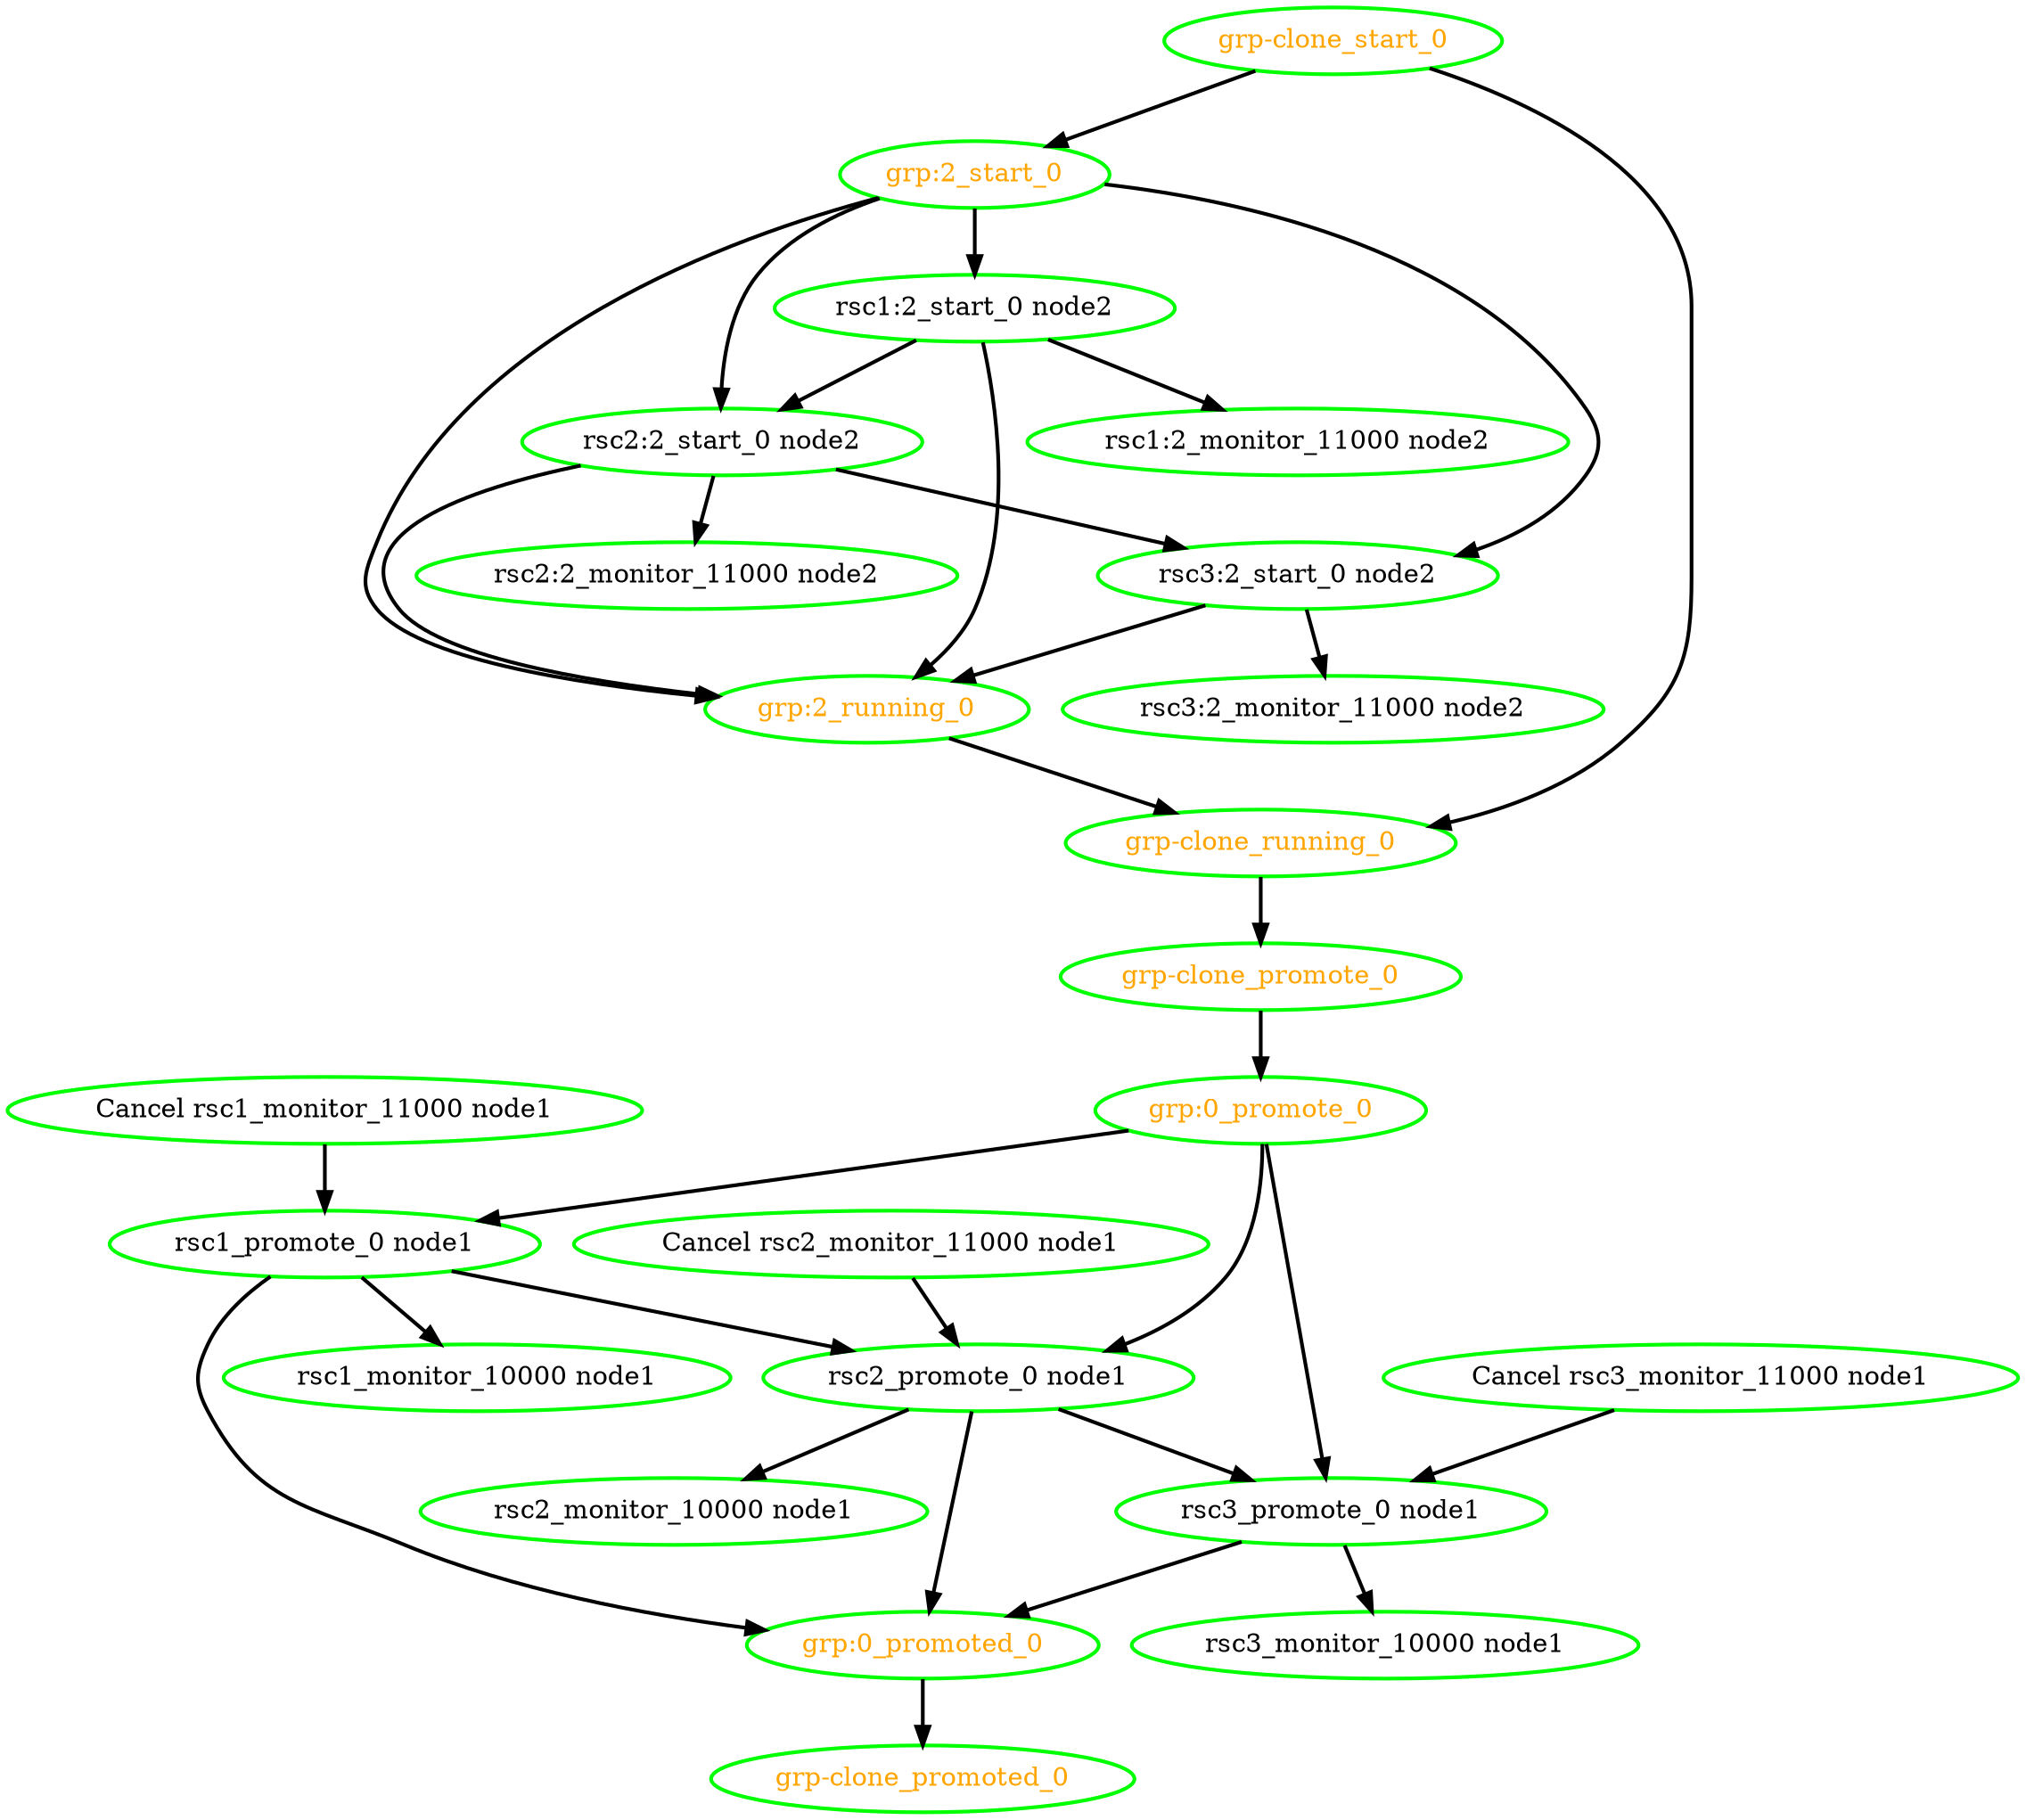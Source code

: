  digraph "g" {
"Cancel rsc1_monitor_11000 node1" -> "rsc1_promote_0 node1" [ style = bold]
"Cancel rsc1_monitor_11000 node1" [ style=bold color="green" fontcolor="black"]
"Cancel rsc2_monitor_11000 node1" -> "rsc2_promote_0 node1" [ style = bold]
"Cancel rsc2_monitor_11000 node1" [ style=bold color="green" fontcolor="black"]
"Cancel rsc3_monitor_11000 node1" -> "rsc3_promote_0 node1" [ style = bold]
"Cancel rsc3_monitor_11000 node1" [ style=bold color="green" fontcolor="black"]
"grp-clone_promote_0" -> "grp:0_promote_0" [ style = bold]
"grp-clone_promote_0" [ style=bold color="green" fontcolor="orange"]
"grp-clone_promoted_0" [ style=bold color="green" fontcolor="orange"]
"grp-clone_running_0" -> "grp-clone_promote_0" [ style = bold]
"grp-clone_running_0" [ style=bold color="green" fontcolor="orange"]
"grp-clone_start_0" -> "grp-clone_running_0" [ style = bold]
"grp-clone_start_0" -> "grp:2_start_0" [ style = bold]
"grp-clone_start_0" [ style=bold color="green" fontcolor="orange"]
"grp:0_promote_0" -> "rsc1_promote_0 node1" [ style = bold]
"grp:0_promote_0" -> "rsc2_promote_0 node1" [ style = bold]
"grp:0_promote_0" -> "rsc3_promote_0 node1" [ style = bold]
"grp:0_promote_0" [ style=bold color="green" fontcolor="orange"]
"grp:0_promoted_0" -> "grp-clone_promoted_0" [ style = bold]
"grp:0_promoted_0" [ style=bold color="green" fontcolor="orange"]
"grp:2_running_0" -> "grp-clone_running_0" [ style = bold]
"grp:2_running_0" [ style=bold color="green" fontcolor="orange"]
"grp:2_start_0" -> "grp:2_running_0" [ style = bold]
"grp:2_start_0" -> "rsc1:2_start_0 node2" [ style = bold]
"grp:2_start_0" -> "rsc2:2_start_0 node2" [ style = bold]
"grp:2_start_0" -> "rsc3:2_start_0 node2" [ style = bold]
"grp:2_start_0" [ style=bold color="green" fontcolor="orange"]
"rsc1:2_monitor_11000 node2" [ style=bold color="green" fontcolor="black"]
"rsc1:2_start_0 node2" -> "grp:2_running_0" [ style = bold]
"rsc1:2_start_0 node2" -> "rsc1:2_monitor_11000 node2" [ style = bold]
"rsc1:2_start_0 node2" -> "rsc2:2_start_0 node2" [ style = bold]
"rsc1:2_start_0 node2" [ style=bold color="green" fontcolor="black"]
"rsc1_monitor_10000 node1" [ style=bold color="green" fontcolor="black"]
"rsc1_promote_0 node1" -> "grp:0_promoted_0" [ style = bold]
"rsc1_promote_0 node1" -> "rsc1_monitor_10000 node1" [ style = bold]
"rsc1_promote_0 node1" -> "rsc2_promote_0 node1" [ style = bold]
"rsc1_promote_0 node1" [ style=bold color="green" fontcolor="black"]
"rsc2:2_monitor_11000 node2" [ style=bold color="green" fontcolor="black"]
"rsc2:2_start_0 node2" -> "grp:2_running_0" [ style = bold]
"rsc2:2_start_0 node2" -> "rsc2:2_monitor_11000 node2" [ style = bold]
"rsc2:2_start_0 node2" -> "rsc3:2_start_0 node2" [ style = bold]
"rsc2:2_start_0 node2" [ style=bold color="green" fontcolor="black"]
"rsc2_monitor_10000 node1" [ style=bold color="green" fontcolor="black"]
"rsc2_promote_0 node1" -> "grp:0_promoted_0" [ style = bold]
"rsc2_promote_0 node1" -> "rsc2_monitor_10000 node1" [ style = bold]
"rsc2_promote_0 node1" -> "rsc3_promote_0 node1" [ style = bold]
"rsc2_promote_0 node1" [ style=bold color="green" fontcolor="black"]
"rsc3:2_monitor_11000 node2" [ style=bold color="green" fontcolor="black"]
"rsc3:2_start_0 node2" -> "grp:2_running_0" [ style = bold]
"rsc3:2_start_0 node2" -> "rsc3:2_monitor_11000 node2" [ style = bold]
"rsc3:2_start_0 node2" [ style=bold color="green" fontcolor="black"]
"rsc3_monitor_10000 node1" [ style=bold color="green" fontcolor="black"]
"rsc3_promote_0 node1" -> "grp:0_promoted_0" [ style = bold]
"rsc3_promote_0 node1" -> "rsc3_monitor_10000 node1" [ style = bold]
"rsc3_promote_0 node1" [ style=bold color="green" fontcolor="black"]
}
